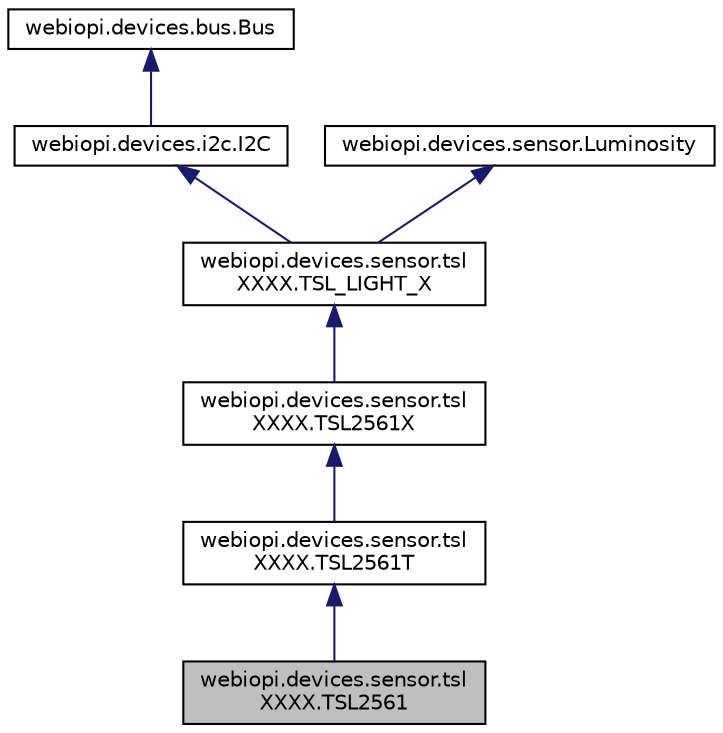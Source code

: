 digraph "webiopi.devices.sensor.tslXXXX.TSL2561"
{
  edge [fontname="Helvetica",fontsize="10",labelfontname="Helvetica",labelfontsize="10"];
  node [fontname="Helvetica",fontsize="10",shape=record];
  Node1 [label="webiopi.devices.sensor.tsl\lXXXX.TSL2561",height=0.2,width=0.4,color="black", fillcolor="grey75", style="filled", fontcolor="black"];
  Node2 -> Node1 [dir="back",color="midnightblue",fontsize="10",style="solid",fontname="Helvetica"];
  Node2 [label="webiopi.devices.sensor.tsl\lXXXX.TSL2561T",height=0.2,width=0.4,color="black", fillcolor="white", style="filled",URL="$classwebiopi_1_1devices_1_1sensor_1_1tslXXXX_1_1TSL2561T.html"];
  Node3 -> Node2 [dir="back",color="midnightblue",fontsize="10",style="solid",fontname="Helvetica"];
  Node3 [label="webiopi.devices.sensor.tsl\lXXXX.TSL2561X",height=0.2,width=0.4,color="black", fillcolor="white", style="filled",URL="$classwebiopi_1_1devices_1_1sensor_1_1tslXXXX_1_1TSL2561X.html"];
  Node4 -> Node3 [dir="back",color="midnightblue",fontsize="10",style="solid",fontname="Helvetica"];
  Node4 [label="webiopi.devices.sensor.tsl\lXXXX.TSL_LIGHT_X",height=0.2,width=0.4,color="black", fillcolor="white", style="filled",URL="$classwebiopi_1_1devices_1_1sensor_1_1tslXXXX_1_1TSL__LIGHT__X.html"];
  Node5 -> Node4 [dir="back",color="midnightblue",fontsize="10",style="solid",fontname="Helvetica"];
  Node5 [label="webiopi.devices.i2c.I2C",height=0.2,width=0.4,color="black", fillcolor="white", style="filled",URL="$classwebiopi_1_1devices_1_1i2c_1_1I2C.html"];
  Node6 -> Node5 [dir="back",color="midnightblue",fontsize="10",style="solid",fontname="Helvetica"];
  Node6 [label="webiopi.devices.bus.Bus",height=0.2,width=0.4,color="black", fillcolor="white", style="filled",URL="$classwebiopi_1_1devices_1_1bus_1_1Bus.html"];
  Node7 -> Node4 [dir="back",color="midnightblue",fontsize="10",style="solid",fontname="Helvetica"];
  Node7 [label="webiopi.devices.sensor.Luminosity",height=0.2,width=0.4,color="black", fillcolor="white", style="filled",URL="$classwebiopi_1_1devices_1_1sensor_1_1Luminosity.html"];
}
